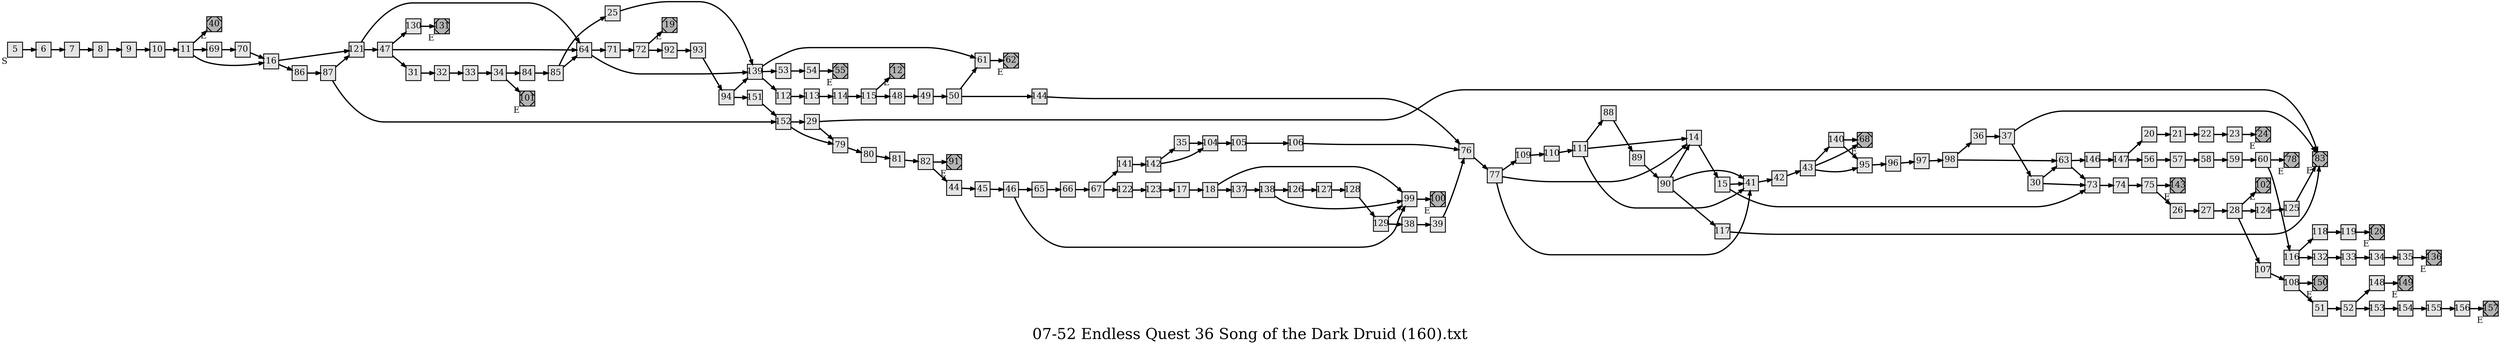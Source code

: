 digraph g{
  graph [ label="07-52 Endless Quest 36 Song of the Dark Druid (160).txt" rankdir=LR, ordering=out, fontsize=36, nodesep="0.35", ranksep="0.45"];
  node  [shape=rect, penwidth=2, fontsize=20, style=filled, fillcolor=grey90, margin="0,0", labelfloat=true, regular=true, fixedsize=true];
  edge  [labelfloat=true, penwidth=3, fontsize=12];

  5	[ xlabel="S" ];
  5 -> 6;
  6 -> 7;
  7 -> 8;
  8 -> 9;
  9 -> 10;
  10 -> 11;
  11 -> 40;
  11 -> 69;
  11 -> 16;
  12	[ xlabel="E", shape=Msquare, fontsize=20, fillcolor=grey70 ];
  14 -> 15;
  15 -> 41;
  15 -> 73;
  16 -> 121;
  16 -> 86;
  17 -> 18;
  18 -> 99;
  18 -> 137;
  19	[ xlabel="E", shape=Msquare, fontsize=20, fillcolor=grey70 ];
  20 -> 21;
  21 -> 22;
  22 -> 23;
  23 -> 24;
  24	[ xlabel="E", shape=Msquare, fontsize=20, fillcolor=grey70 ];
  25 -> 139;
  26 -> 27;
  27 -> 28;
  28 -> 102;
  28 -> 124;
  28 -> 107;
  29 -> 83;
  29 -> 79;
  30 -> 63;
  30 -> 73;
  31 -> 32;
  32 -> 33;
  33 -> 34;
  34 -> 84;
  34 -> 101;
  35 -> 104;
  36 -> 37;
  37 -> 83;
  37 -> 30;
  38 -> 39;
  39 -> 76;
  40	[ xlabel="E", shape=Msquare, fontsize=20, fillcolor=grey70 ];
  41 -> 42;
  42 -> 43;
  43 -> 140;
  43 -> 68;
  43 -> 95;
  44 -> 45;
  45 -> 46;
  46 -> 65;
  46 -> 99;
  47 -> 130;
  47 -> 64;
  47 -> 31;
  48 -> 49;
  49 -> 50;
  50 -> 61;
  50 -> 144;
  51 -> 52;
  52 -> 148;
  52 -> 153;
  53 -> 54;
  54 -> 55;
  55	[ xlabel="E", shape=Msquare, fontsize=20, fillcolor=grey70 ];
  56 -> 57;
  57 -> 58;
  58 -> 59;
  59 -> 60;
  60 -> 78;
  60 -> 116;
  61 -> 62;
  62	[ xlabel="E", shape=Msquare, fontsize=20, fillcolor=grey70 ];
  63 -> 146;
  63 -> 73;
  64 -> 71;
  64 -> 139;
  65 -> 66;
  66 -> 67;
  67 -> 141;
  67 -> 122;
  68	[ xlabel="E", shape=Msquare, fontsize=20, fillcolor=grey70 ];
  69 -> 70;
  70 -> 16;
  71 -> 72;
  72 -> 92;
  72 -> 19;
  73 -> 74;
  74 -> 75;
  75 -> 143;
  75 -> 26;
  76 -> 77;
  77 -> 109;
  77 -> 14;
  77 -> 41;
  78	[ xlabel="E", shape=Msquare, fontsize=20, fillcolor=grey70 ];
  79 -> 80;
  80 -> 81;
  81 -> 82;
  82 -> 91;
  82 -> 44;
  83	[ xlabel="E", shape=Msquare, fontsize=20, fillcolor=grey70 ];
  84 -> 85;
  85 -> 25;
  85 -> 64;
  86 -> 87;
  87 -> 121;
  87 -> 152;
  88 -> 89;
  89 -> 90;
  90 -> 14;
  90 -> 41;
  90 -> 117;
  91	[ xlabel="E", shape=Msquare, fontsize=20, fillcolor=grey70 ];
  92 -> 93;
  93 -> 94;
  94 -> 139;
  94 -> 151;
  95 -> 96;
  96 -> 97;
  97 -> 98;
  98 -> 36;
  98 -> 63;
  99 -> 100;
  100	[ xlabel="E", shape=Msquare, fontsize=20, fillcolor=grey70 ];
  101	[ xlabel="E", shape=Msquare, fontsize=20, fillcolor=grey70 ];
  102	[ xlabel="E", shape=Msquare, fontsize=20, fillcolor=grey70 ];
  104 -> 105;
  105 -> 106;
  106 -> 76;
  107 -> 108;
  108 -> 150;
  108 -> 51;
  109 -> 110;
  110 -> 111;
  111 -> 88;
  111 -> 14;
  111 -> 41;
  112 -> 113;
  113 -> 114;
  114 -> 115;
  115 -> 12;
  115 -> 48;
  116 -> 118;
  116 -> 132;
  117 -> 83;
  118 -> 119;
  119 -> 120;
  120	[ xlabel="E", shape=Msquare, fontsize=20, fillcolor=grey70 ];
  121 -> 64;
  121 -> 47;
  122 -> 123;
  123 -> 17;
  124 -> 125;
  125 -> 83;
  126 -> 127;
  127 -> 128;
  128 -> 129;
  129 -> 99;
  129 -> 38;
  130 -> 131;
  131	[ xlabel="E", shape=Msquare, fontsize=20, fillcolor=grey70 ];
  132 -> 133;
  133 -> 134;
  134 -> 135;
  135 -> 136;
  136	[ xlabel="E", shape=Msquare, fontsize=20, fillcolor=grey70 ];
  137 -> 138;
  138 -> 126;
  138 -> 99;
  139 -> 61;
  139 -> 53;
  139 -> 112;
  140 -> 68;
  140 -> 95;
  141 -> 142;
  142 -> 35;
  142 -> 104;
  143	[ xlabel="E", shape=Msquare, fontsize=20, fillcolor=grey70 ];
  144 -> 76;
  146 -> 147;
  147 -> 20;
  147 -> 56;
  148 -> 149;
  149	[ xlabel="E", shape=Msquare, fontsize=20, fillcolor=grey70 ];
  150	[ xlabel="E", shape=Msquare, fontsize=20, fillcolor=grey70 ];
  151 -> 152;
  152 -> 29;
  152 -> 79;
  153 -> 154;
  154 -> 155;
  155 -> 156;
  156 -> 157;
  157	[ xlabel="E", shape=Msquare, fontsize=20, fillcolor=grey70 ];
}

